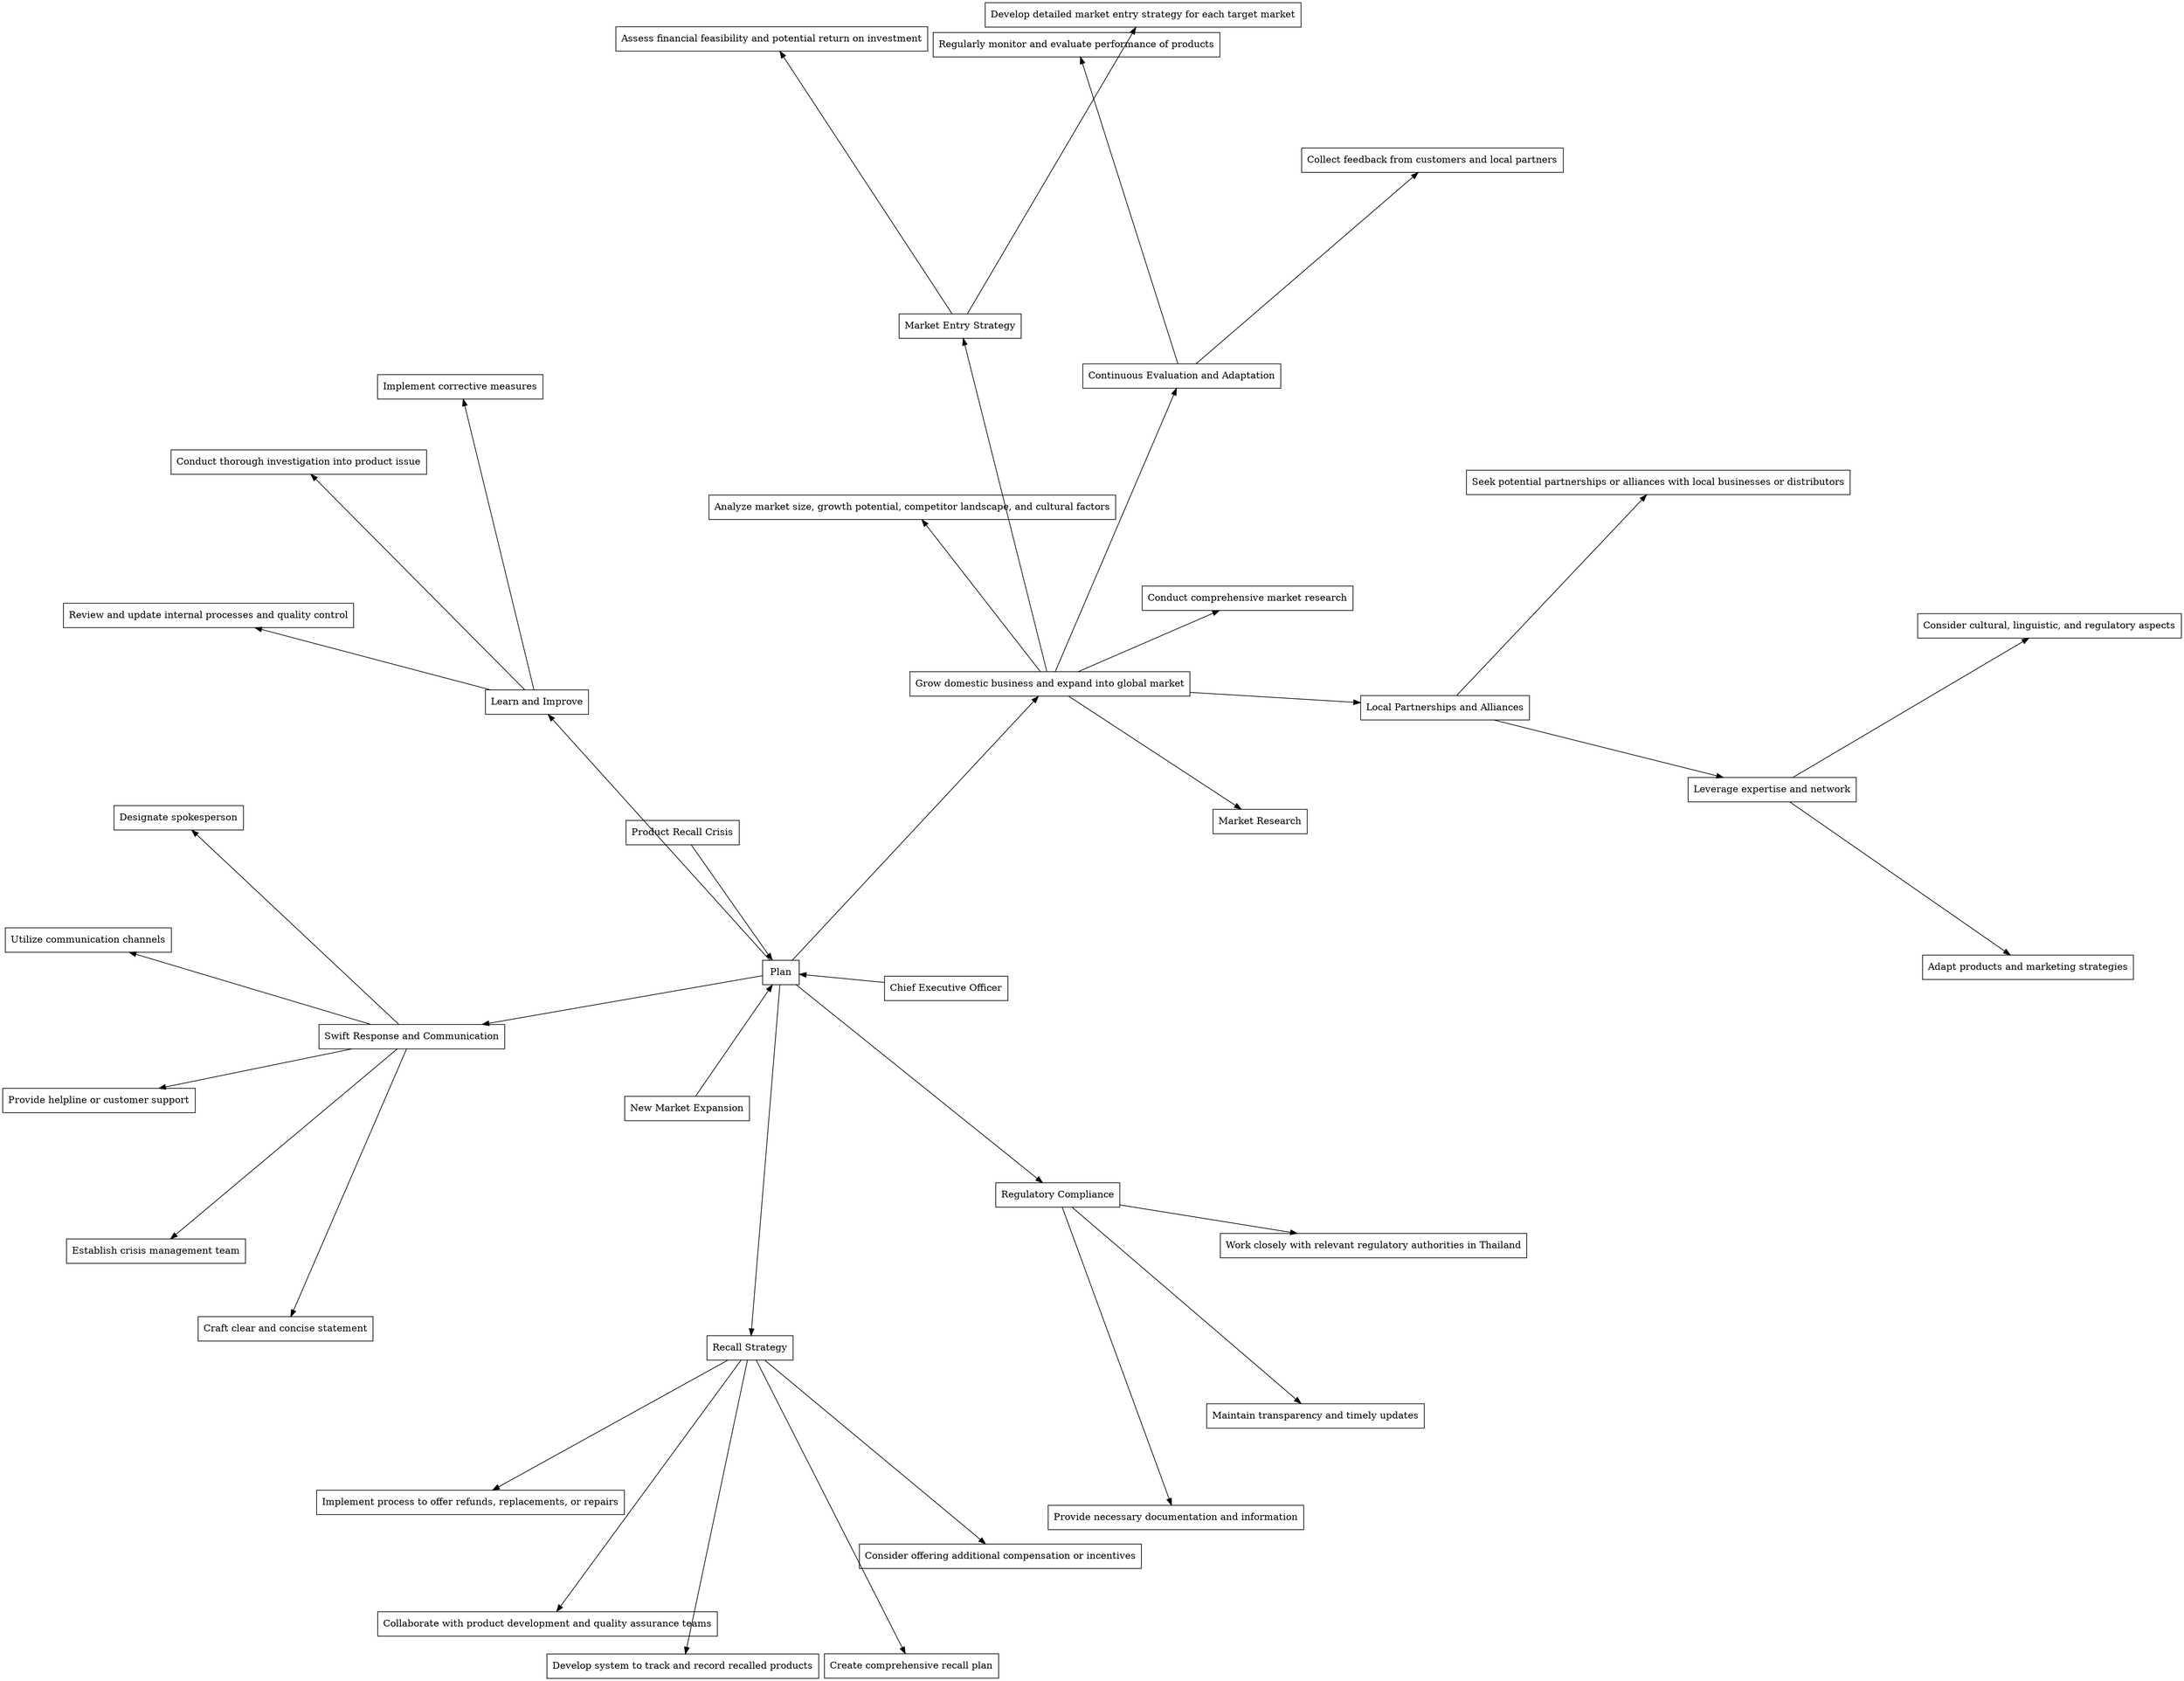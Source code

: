 digraph G { layout=neato; overlap=false; node [shape=rectangle]; 
0 [label="Plan"];
1 [label="Swift Response and Communication"];
2 [label="Establish crisis management team"];
3 [label="Designate spokesperson"];
4 [label="Craft clear and concise statement"];
5 [label="Utilize communication channels"];
6 [label="Provide helpline or customer support"];
7 [label="Recall Strategy"];
8 [label="Collaborate with product development and quality assurance teams"];
9 [label="Create comprehensive recall plan"];
10 [label="Develop system to track and record recalled products"];
11 [label="Implement process to offer refunds, replacements, or repairs"];
12 [label="Consider offering additional compensation or incentives"];
13 [label="Regulatory Compliance"];
14 [label="Work closely with relevant regulatory authorities in Thailand"];
15 [label="Provide necessary documentation and information"];
16 [label="Maintain transparency and timely updates"];
17 [label="Learn and Improve"];
18 [label="Conduct thorough investigation into product issue"];
19 [label="Implement corrective measures"];
20 [label="Review and update internal processes and quality control"];
21 [label="Grow domestic business and expand into global market"];
22 [label="Market Research"];
23 [label="Conduct comprehensive market research"];
24 [label="Analyze market size, growth potential, competitor landscape, and cultural factors"];
25 [label="Local Partnerships and Alliances"];
26 [label="Seek potential partnerships or alliances with local businesses or distributors"];
27 [label="Leverage expertise and network"];
28 [label="Adapt products and marketing strategies"];
29 [label="Consider cultural, linguistic, and regulatory aspects"];
30 [label="Market Entry Strategy"];
31 [label="Develop detailed market entry strategy for each target market"];
32 [label="Assess financial feasibility and potential return on investment"];
33 [label="Continuous Evaluation and Adaptation"];
34 [label="Regularly monitor and evaluate performance of products"];
35 [label="Collect feedback from customers and local partners"];
36 [label="Chief Executive Officer"];
37 [label="Product Recall Crisis"];
38 [label="New Market Expansion"];
0 -> 1;
1 -> 2;
1 -> 3;
1 -> 4;
1 -> 5;
1 -> 6;
0 -> 7;
7 -> 8;
7 -> 9;
7 -> 10;
7 -> 11;
7 -> 12;
0 -> 13;
13 -> 14;
13 -> 15;
13 -> 16;
0 -> 17;
17 -> 18;
17 -> 19;
17 -> 20;
0 -> 21;
21 -> 22;
21 -> 23;
21 -> 24;
21 -> 25;
25 -> 26;
25 -> 27;
27 -> 28;
27 -> 29;
21 -> 30;
30 -> 31;
30 -> 32;
21 -> 33;
33 -> 34;
33 -> 35;
36 -> 0;
37 -> 0;
38 -> 0; 
}
